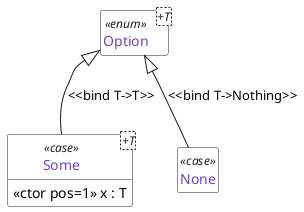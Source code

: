 @startuml

class Option <+T> <<enum>>
class Some<+T> <<case>> {
    <<ctor pos=1>> x : T  
}
class None <<case>>

Option <|-- Some : <<bind T->T>>
Option <|-- None : <<bind T->Nothing>>

hide circle 
hide members 
show Some attributes 

skinparam defaultFontName Source Code Pro

skinparam ClassStereotypeFontColor #1b1f23

skinparam class {
    BackgroundColor White
    BorderColor #1b1f23
    ArrowColor #1b1f23
    FontColor #6f42c1
}

skinparam note {
    BackgroundColor White
    BorderColor #1b1f23
    ArrowColor #1b1f23
    FontColor #d73a49
}


skinparam stereotype {
    FontColor #d73a49
}
@enduml